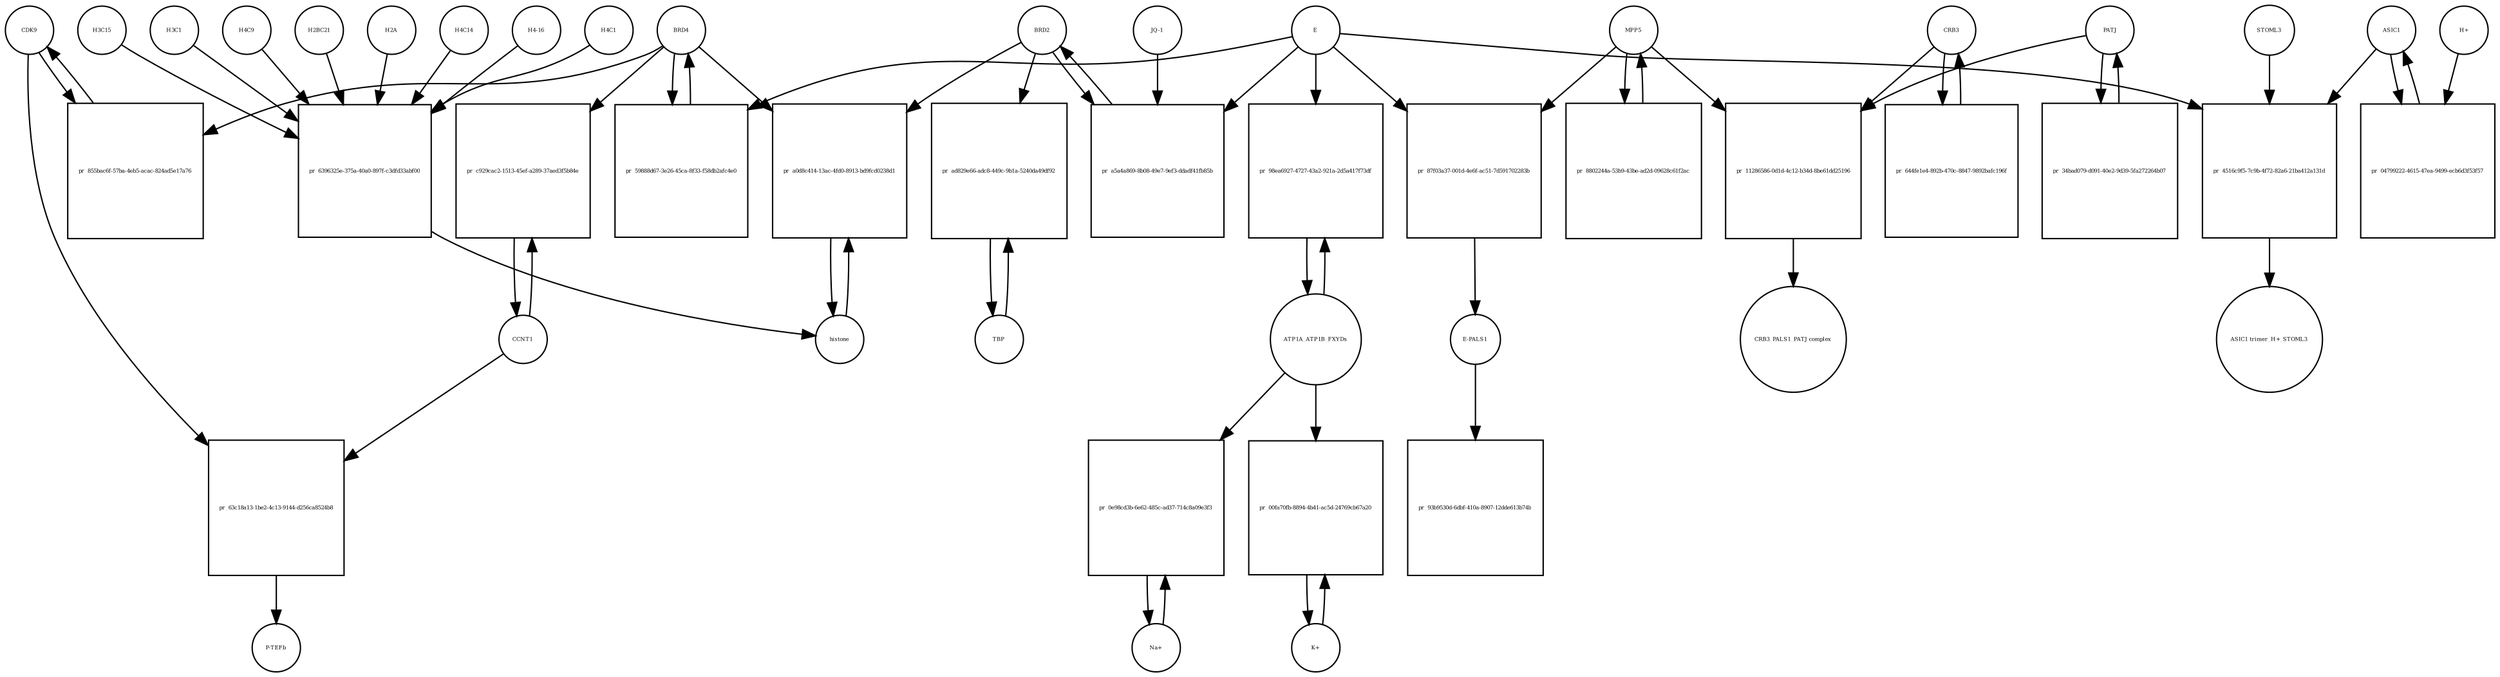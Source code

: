 strict digraph  {
CDK9 [annotation="", bipartite=0, cls=macromolecule, fontsize=4, label=CDK9, shape=circle];
"pr_855bac6f-57ba-4eb5-acac-824ad5e17a76" [annotation="", bipartite=1, cls=process, fontsize=4, label="pr_855bac6f-57ba-4eb5-acac-824ad5e17a76", shape=square];
BRD4 [annotation="", bipartite=0, cls=macromolecule, fontsize=4, label=BRD4, shape=circle];
CCNT1 [annotation="", bipartite=0, cls=macromolecule, fontsize=4, label=CCNT1, shape=circle];
"pr_c929cac2-1513-45ef-a289-37aed3f5b84e" [annotation="", bipartite=1, cls=process, fontsize=4, label="pr_c929cac2-1513-45ef-a289-37aed3f5b84e", shape=square];
histone [annotation="", bipartite=0, cls=complex, fontsize=4, label=histone, shape=circle];
"pr_a0d8c414-13ac-4fd0-8913-bd9fcd0238d1" [annotation="", bipartite=1, cls=process, fontsize=4, label="pr_a0d8c414-13ac-4fd0-8913-bd9fcd0238d1", shape=square];
BRD2 [annotation="", bipartite=0, cls=macromolecule, fontsize=4, label=BRD2, shape=circle];
"pr_59888d67-3e26-45ca-8f33-f58db2afc4e0" [annotation="", bipartite=1, cls=process, fontsize=4, label="pr_59888d67-3e26-45ca-8f33-f58db2afc4e0", shape=square];
E [annotation=urn_miriam_ncbiprotein_BCD58755, bipartite=0, cls=macromolecule, fontsize=4, label=E, shape=circle];
H4C14 [annotation="", bipartite=0, cls=macromolecule, fontsize=4, label=H4C14, shape=circle];
"pr_6396325e-375a-40a0-897f-c3dfd33abf00" [annotation="", bipartite=1, cls=process, fontsize=4, label="pr_6396325e-375a-40a0-897f-c3dfd33abf00", shape=square];
"H4-16" [annotation="", bipartite=0, cls=macromolecule, fontsize=4, label="H4-16", shape=circle];
H4C1 [annotation="", bipartite=0, cls=macromolecule, fontsize=4, label=H4C1, shape=circle];
H3C15 [annotation="", bipartite=0, cls=macromolecule, fontsize=4, label=H3C15, shape=circle];
H3C1 [annotation="", bipartite=0, cls=macromolecule, fontsize=4, label=H3C1, shape=circle];
H4C9 [annotation="", bipartite=0, cls=macromolecule, fontsize=4, label=H4C9, shape=circle];
H2BC21 [annotation="", bipartite=0, cls=macromolecule, fontsize=4, label=H2BC21, shape=circle];
H2A [annotation=urn_miriam_interpro_IPR002119, bipartite=0, cls=macromolecule, fontsize=4, label=H2A, shape=circle];
"pr_a5a4a869-8b08-49e7-9ef3-ddadf41fb85b" [annotation="", bipartite=1, cls=process, fontsize=4, label="pr_a5a4a869-8b08-49e7-9ef3-ddadf41fb85b", shape=square];
"JQ-1" [annotation="urn_miriam_pubchem.compound_46907787", bipartite=0, cls="simple chemical", fontsize=4, label="JQ-1", shape=circle];
TBP [annotation="", bipartite=0, cls=macromolecule, fontsize=4, label=TBP, shape=circle];
"pr_ad829e66-adc8-449c-9b1a-5240da49df92" [annotation="", bipartite=1, cls=process, fontsize=4, label="pr_ad829e66-adc8-449c-9b1a-5240da49df92", shape=square];
"pr_87f03a37-001d-4e6f-ac51-7d591702283b" [annotation="", bipartite=1, cls=process, fontsize=4, label="pr_87f03a37-001d-4e6f-ac51-7d591702283b", shape=square];
MPP5 [annotation="", bipartite=0, cls=macromolecule, fontsize=4, label=MPP5, shape=circle];
"E-PALS1" [annotation="", bipartite=0, cls=complex, fontsize=4, label="E-PALS1", shape=circle];
"pr_93b9530d-6dbf-410a-8907-12dde613b74b" [annotation="", bipartite=1, cls=process, fontsize=4, label="pr_93b9530d-6dbf-410a-8907-12dde613b74b", shape=square];
"pr_8802244a-53b9-43be-ad2d-09628c61f2ac" [annotation="", bipartite=1, cls=process, fontsize=4, label="pr_8802244a-53b9-43be-ad2d-09628c61f2ac", shape=square];
CRB3 [annotation="", bipartite=0, cls=macromolecule, fontsize=4, label=CRB3, shape=circle];
"pr_644fe1e4-892b-470c-8847-9892bafc196f" [annotation="", bipartite=1, cls=process, fontsize=4, label="pr_644fe1e4-892b-470c-8847-9892bafc196f", shape=square];
PATJ [annotation="", bipartite=0, cls=macromolecule, fontsize=4, label=PATJ, shape=circle];
"pr_34bad079-d091-40e2-9d39-5fa272264b07" [annotation="", bipartite=1, cls=process, fontsize=4, label="pr_34bad079-d091-40e2-9d39-5fa272264b07", shape=square];
ATP1A_ATP1B_FXYDs [annotation="", bipartite=0, cls=complex, fontsize=4, label=ATP1A_ATP1B_FXYDs, shape=circle];
"pr_98ea6927-4727-43a2-921a-2d5a417f73df" [annotation="", bipartite=1, cls=process, fontsize=4, label="pr_98ea6927-4727-43a2-921a-2d5a417f73df", shape=square];
ASIC1 [annotation="", bipartite=0, cls="macromolecule multimer", fontsize=4, label=ASIC1, shape=circle];
"pr_04799222-4615-47ea-9499-ecb6d3f53f57" [annotation="", bipartite=1, cls=process, fontsize=4, label="pr_04799222-4615-47ea-9499-ecb6d3f53f57", shape=square];
"H+" [annotation="", bipartite=0, cls="simple chemical", fontsize=4, label="H+", shape=circle];
"pr_4516c9f5-7c9b-4f72-82a6-21ba412a131d" [annotation="", bipartite=1, cls=process, fontsize=4, label="pr_4516c9f5-7c9b-4f72-82a6-21ba412a131d", shape=square];
STOML3 [annotation="", bipartite=0, cls=macromolecule, fontsize=4, label=STOML3, shape=circle];
"ASIC1 trimer_H+_STOML3" [annotation="", bipartite=0, cls=complex, fontsize=4, label="ASIC1 trimer_H+_STOML3", shape=circle];
"K+" [annotation="", bipartite=0, cls="simple chemical", fontsize=4, label="K+", shape=circle];
"pr_00fa70fb-8894-4b41-ac5d-24769cb67a20" [annotation="", bipartite=1, cls=process, fontsize=4, label="pr_00fa70fb-8894-4b41-ac5d-24769cb67a20", shape=square];
"Na+" [annotation="", bipartite=0, cls="simple chemical", fontsize=4, label="Na+", shape=circle];
"pr_0e98cd3b-6e62-485c-ad37-714c8a09e3f3" [annotation="", bipartite=1, cls=process, fontsize=4, label="pr_0e98cd3b-6e62-485c-ad37-714c8a09e3f3", shape=square];
"pr_63c18a13-1be2-4c13-9144-d256ca8524b8" [annotation="", bipartite=1, cls=process, fontsize=4, label="pr_63c18a13-1be2-4c13-9144-d256ca8524b8", shape=square];
"P-TEFb" [annotation="", bipartite=0, cls=complex, fontsize=4, label="P-TEFb", shape=circle];
"pr_11286586-0d1d-4c12-b34d-8be61dd25196" [annotation="", bipartite=1, cls=process, fontsize=4, label="pr_11286586-0d1d-4c12-b34d-8be61dd25196", shape=square];
"CRB3_PALS1_PATJ complex" [annotation="", bipartite=0, cls=complex, fontsize=4, label="CRB3_PALS1_PATJ complex", shape=circle];
CDK9 -> "pr_855bac6f-57ba-4eb5-acac-824ad5e17a76"  [annotation="", interaction_type=consumption];
CDK9 -> "pr_63c18a13-1be2-4c13-9144-d256ca8524b8"  [annotation="", interaction_type=consumption];
"pr_855bac6f-57ba-4eb5-acac-824ad5e17a76" -> CDK9  [annotation="", interaction_type=production];
BRD4 -> "pr_855bac6f-57ba-4eb5-acac-824ad5e17a76"  [annotation="urn_miriam_doi_10.18632%2Foncotarget.18583|urn_miriam_doi_10.1016%2Fj.molcel.2005.06.027", interaction_type=catalysis];
BRD4 -> "pr_c929cac2-1513-45ef-a289-37aed3f5b84e"  [annotation="urn_miriam_doi_10.1016%2Fj.molcel.2005.06.027", interaction_type=catalysis];
BRD4 -> "pr_a0d8c414-13ac-4fd0-8913-bd9fcd0238d1"  [annotation="urn_miriam_doi_10.1038%2Fnsmb.3228.|urn_miriam_doi_10.1016%2Fj.molcel.2008.01.018", interaction_type=catalysis];
BRD4 -> "pr_59888d67-3e26-45ca-8f33-f58db2afc4e0"  [annotation="", interaction_type=consumption];
CCNT1 -> "pr_c929cac2-1513-45ef-a289-37aed3f5b84e"  [annotation="", interaction_type=consumption];
CCNT1 -> "pr_63c18a13-1be2-4c13-9144-d256ca8524b8"  [annotation="", interaction_type=consumption];
"pr_c929cac2-1513-45ef-a289-37aed3f5b84e" -> CCNT1  [annotation="", interaction_type=production];
histone -> "pr_a0d8c414-13ac-4fd0-8913-bd9fcd0238d1"  [annotation="", interaction_type=consumption];
"pr_a0d8c414-13ac-4fd0-8913-bd9fcd0238d1" -> histone  [annotation="", interaction_type=production];
BRD2 -> "pr_a0d8c414-13ac-4fd0-8913-bd9fcd0238d1"  [annotation="urn_miriam_doi_10.1038%2Fnsmb.3228.|urn_miriam_doi_10.1016%2Fj.molcel.2008.01.018", interaction_type=catalysis];
BRD2 -> "pr_a5a4a869-8b08-49e7-9ef3-ddadf41fb85b"  [annotation="", interaction_type=consumption];
BRD2 -> "pr_ad829e66-adc8-449c-9b1a-5240da49df92"  [annotation="urn_miriam_doi_10.1007%2Fs11010-006-9223-6", interaction_type=catalysis];
"pr_59888d67-3e26-45ca-8f33-f58db2afc4e0" -> BRD4  [annotation="", interaction_type=production];
E -> "pr_59888d67-3e26-45ca-8f33-f58db2afc4e0"  [annotation="urn_miriam_doi_10.1038%2Fs41586-020-2286-9", interaction_type=inhibition];
E -> "pr_a5a4a869-8b08-49e7-9ef3-ddadf41fb85b"  [annotation="urn_miriam_doi_10.1038%2Fs41586-020-2286-9|urn_miriam_doi_10.1080%2F15592294.2018.1469891", interaction_type=inhibition];
E -> "pr_87f03a37-001d-4e6f-ac51-7d591702283b"  [annotation="", interaction_type=consumption];
E -> "pr_98ea6927-4727-43a2-921a-2d5a417f73df"  [annotation=urn_miriam_pubmed_21524776, interaction_type=inhibition];
E -> "pr_4516c9f5-7c9b-4f72-82a6-21ba412a131d"  [annotation=urn_miriam_pubmed_21524776, interaction_type=inhibition];
H4C14 -> "pr_6396325e-375a-40a0-897f-c3dfd33abf00"  [annotation="", interaction_type=consumption];
"pr_6396325e-375a-40a0-897f-c3dfd33abf00" -> histone  [annotation="", interaction_type=production];
"H4-16" -> "pr_6396325e-375a-40a0-897f-c3dfd33abf00"  [annotation="", interaction_type=consumption];
H4C1 -> "pr_6396325e-375a-40a0-897f-c3dfd33abf00"  [annotation="", interaction_type=consumption];
H3C15 -> "pr_6396325e-375a-40a0-897f-c3dfd33abf00"  [annotation="", interaction_type=consumption];
H3C1 -> "pr_6396325e-375a-40a0-897f-c3dfd33abf00"  [annotation="", interaction_type=consumption];
H4C9 -> "pr_6396325e-375a-40a0-897f-c3dfd33abf00"  [annotation="", interaction_type=consumption];
H2BC21 -> "pr_6396325e-375a-40a0-897f-c3dfd33abf00"  [annotation="", interaction_type=consumption];
H2A -> "pr_6396325e-375a-40a0-897f-c3dfd33abf00"  [annotation="", interaction_type=consumption];
"pr_a5a4a869-8b08-49e7-9ef3-ddadf41fb85b" -> BRD2  [annotation="", interaction_type=production];
"JQ-1" -> "pr_a5a4a869-8b08-49e7-9ef3-ddadf41fb85b"  [annotation="urn_miriam_doi_10.1038%2Fs41586-020-2286-9|urn_miriam_doi_10.1080%2F15592294.2018.1469891", interaction_type=inhibition];
TBP -> "pr_ad829e66-adc8-449c-9b1a-5240da49df92"  [annotation="", interaction_type=consumption];
"pr_ad829e66-adc8-449c-9b1a-5240da49df92" -> TBP  [annotation="", interaction_type=production];
"pr_87f03a37-001d-4e6f-ac51-7d591702283b" -> "E-PALS1"  [annotation="", interaction_type=production];
MPP5 -> "pr_87f03a37-001d-4e6f-ac51-7d591702283b"  [annotation="", interaction_type=consumption];
MPP5 -> "pr_8802244a-53b9-43be-ad2d-09628c61f2ac"  [annotation="", interaction_type=consumption];
MPP5 -> "pr_11286586-0d1d-4c12-b34d-8be61dd25196"  [annotation="", interaction_type=consumption];
"E-PALS1" -> "pr_93b9530d-6dbf-410a-8907-12dde613b74b"  [annotation="", interaction_type=consumption];
"pr_8802244a-53b9-43be-ad2d-09628c61f2ac" -> MPP5  [annotation="", interaction_type=production];
CRB3 -> "pr_644fe1e4-892b-470c-8847-9892bafc196f"  [annotation="", interaction_type=consumption];
CRB3 -> "pr_11286586-0d1d-4c12-b34d-8be61dd25196"  [annotation="", interaction_type=consumption];
"pr_644fe1e4-892b-470c-8847-9892bafc196f" -> CRB3  [annotation="", interaction_type=production];
PATJ -> "pr_34bad079-d091-40e2-9d39-5fa272264b07"  [annotation="", interaction_type=consumption];
PATJ -> "pr_11286586-0d1d-4c12-b34d-8be61dd25196"  [annotation="", interaction_type=consumption];
"pr_34bad079-d091-40e2-9d39-5fa272264b07" -> PATJ  [annotation="", interaction_type=production];
ATP1A_ATP1B_FXYDs -> "pr_98ea6927-4727-43a2-921a-2d5a417f73df"  [annotation="", interaction_type=consumption];
ATP1A_ATP1B_FXYDs -> "pr_00fa70fb-8894-4b41-ac5d-24769cb67a20"  [annotation=urn_miriam_pubmed_21524776, interaction_type="necessary stimulation"];
ATP1A_ATP1B_FXYDs -> "pr_0e98cd3b-6e62-485c-ad37-714c8a09e3f3"  [annotation=urn_miriam_pubmed_21524776, interaction_type="necessary stimulation"];
"pr_98ea6927-4727-43a2-921a-2d5a417f73df" -> ATP1A_ATP1B_FXYDs  [annotation="", interaction_type=production];
ASIC1 -> "pr_04799222-4615-47ea-9499-ecb6d3f53f57"  [annotation="", interaction_type=consumption];
ASIC1 -> "pr_4516c9f5-7c9b-4f72-82a6-21ba412a131d"  [annotation="", interaction_type=consumption];
"pr_04799222-4615-47ea-9499-ecb6d3f53f57" -> ASIC1  [annotation="", interaction_type=production];
"H+" -> "pr_04799222-4615-47ea-9499-ecb6d3f53f57"  [annotation="", interaction_type=consumption];
"pr_4516c9f5-7c9b-4f72-82a6-21ba412a131d" -> "ASIC1 trimer_H+_STOML3"  [annotation="", interaction_type=production];
STOML3 -> "pr_4516c9f5-7c9b-4f72-82a6-21ba412a131d"  [annotation="", interaction_type=consumption];
"K+" -> "pr_00fa70fb-8894-4b41-ac5d-24769cb67a20"  [annotation="", interaction_type=consumption];
"pr_00fa70fb-8894-4b41-ac5d-24769cb67a20" -> "K+"  [annotation="", interaction_type=production];
"Na+" -> "pr_0e98cd3b-6e62-485c-ad37-714c8a09e3f3"  [annotation="", interaction_type=consumption];
"pr_0e98cd3b-6e62-485c-ad37-714c8a09e3f3" -> "Na+"  [annotation="", interaction_type=production];
"pr_63c18a13-1be2-4c13-9144-d256ca8524b8" -> "P-TEFb"  [annotation="", interaction_type=production];
"pr_11286586-0d1d-4c12-b34d-8be61dd25196" -> "CRB3_PALS1_PATJ complex"  [annotation="", interaction_type=production];
}

